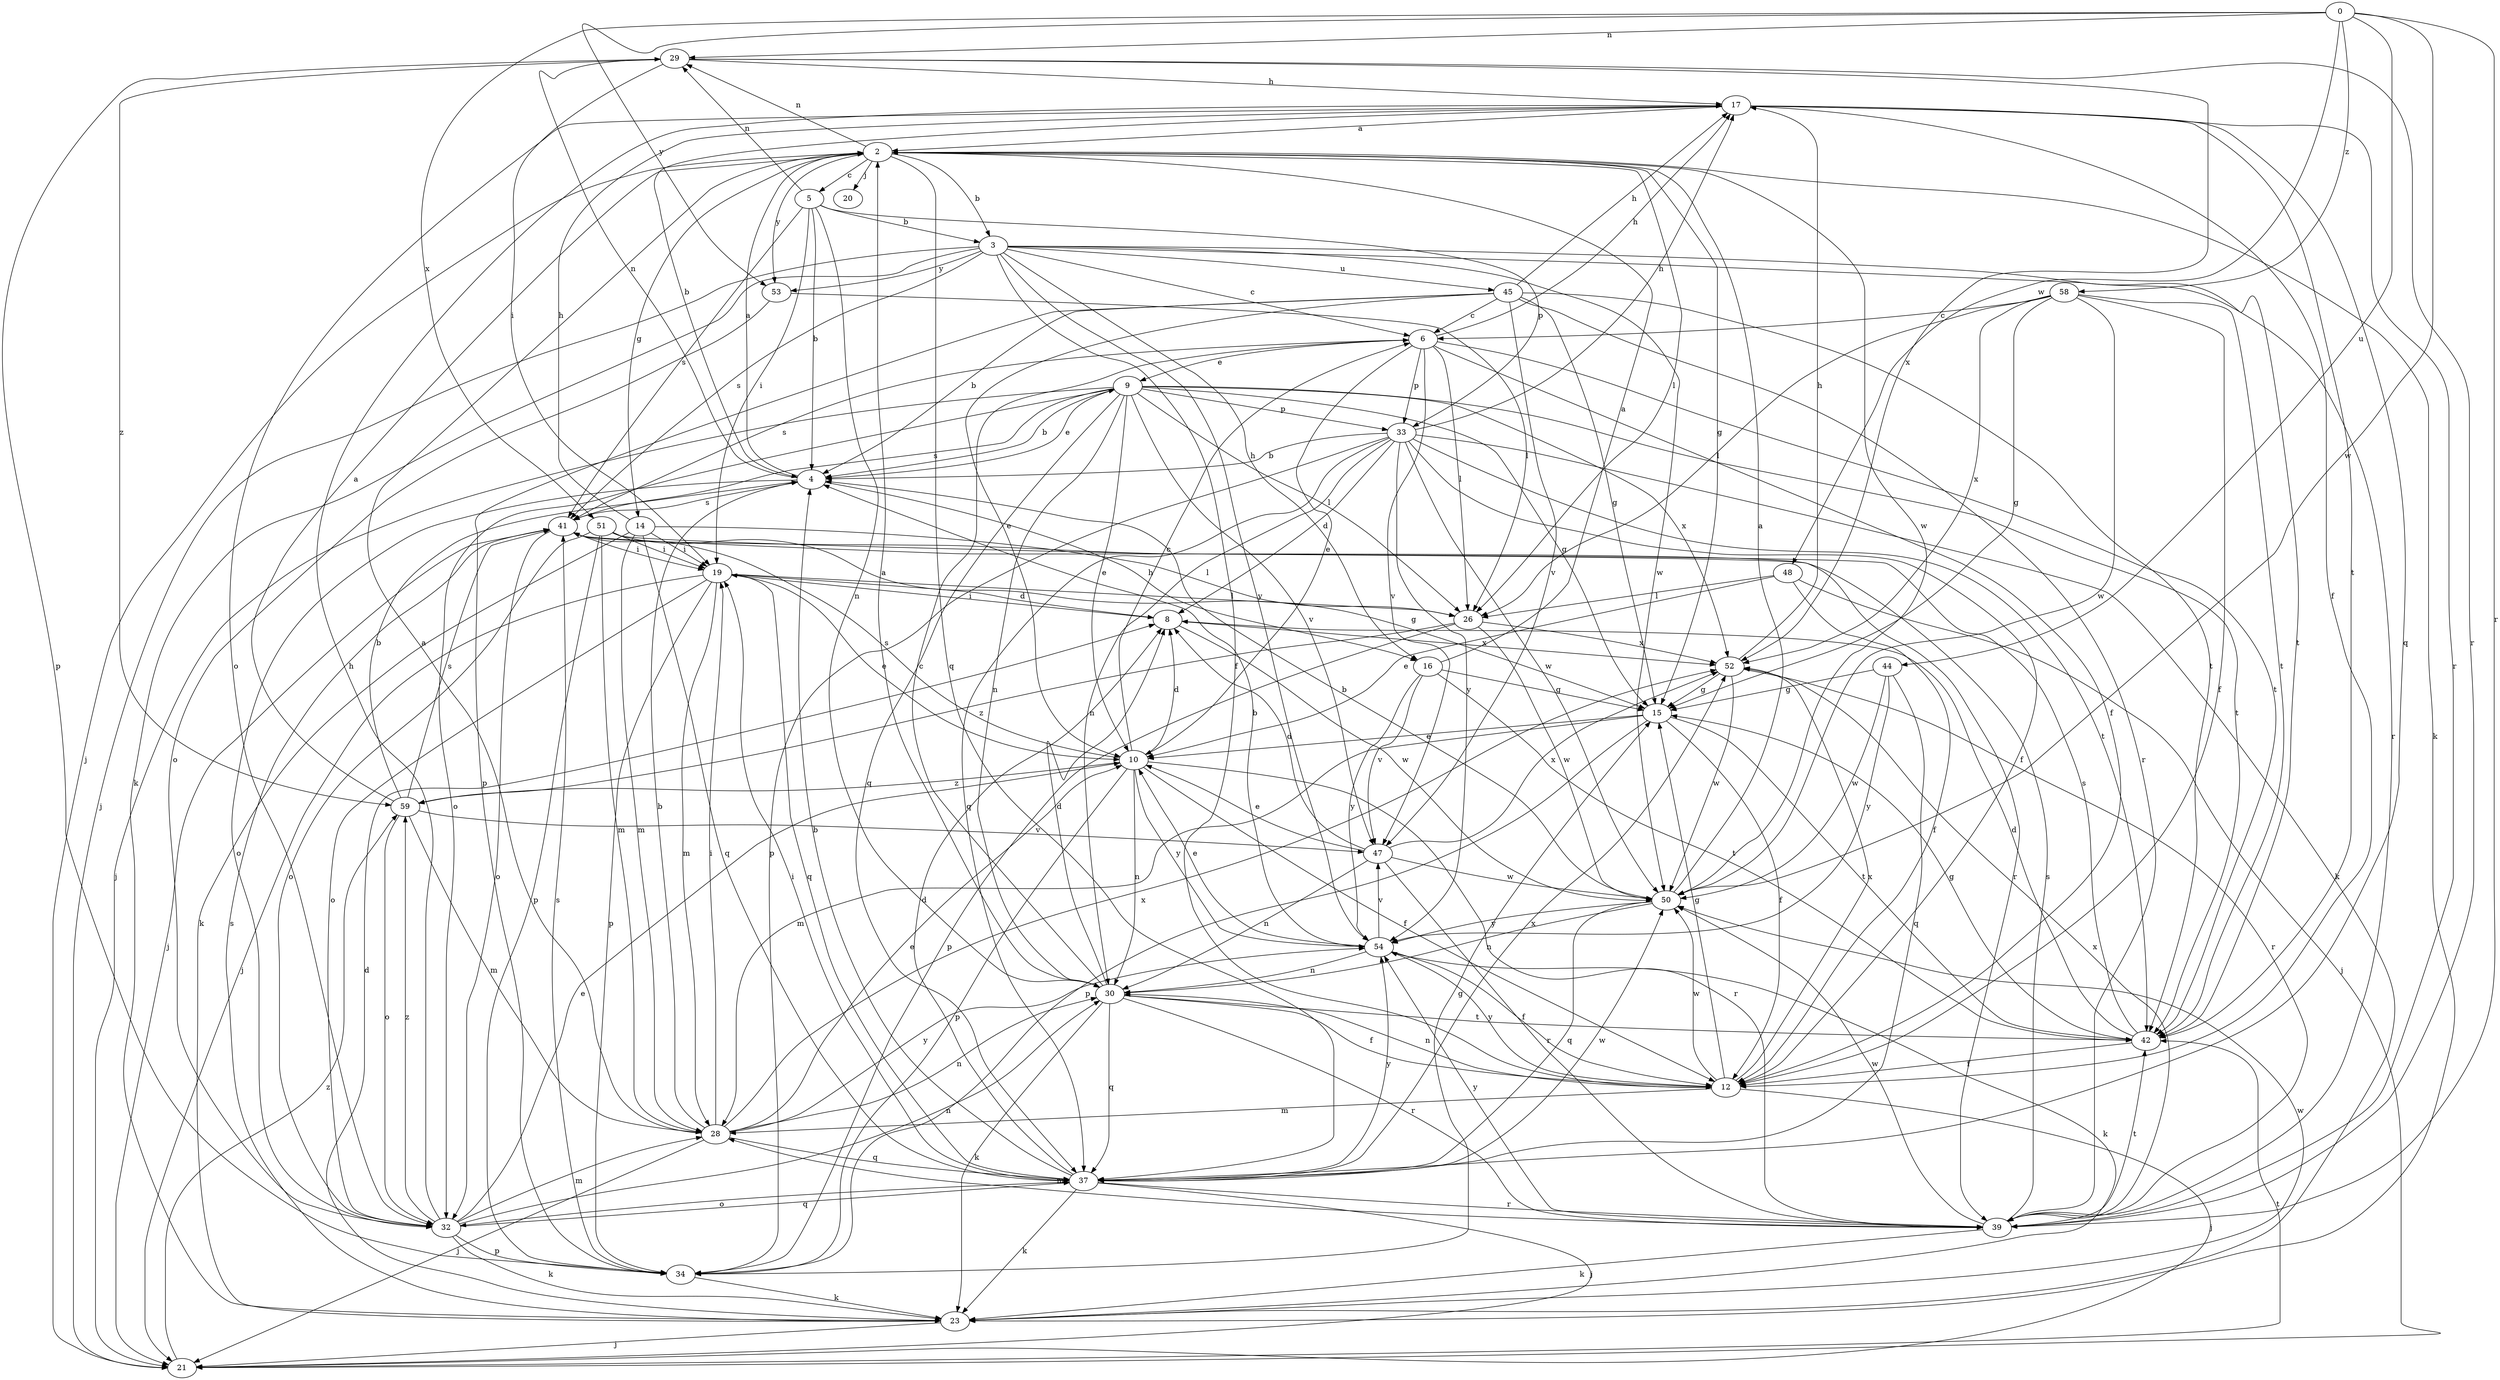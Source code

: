 strict digraph  {
0;
2;
3;
4;
5;
6;
8;
9;
10;
12;
14;
15;
16;
17;
19;
20;
21;
23;
26;
28;
29;
30;
32;
33;
34;
37;
39;
41;
42;
44;
45;
47;
48;
50;
51;
52;
53;
54;
58;
59;
0 -> 29  [label=n];
0 -> 39  [label=r];
0 -> 44  [label=u];
0 -> 48  [label=w];
0 -> 50  [label=w];
0 -> 51  [label=x];
0 -> 53  [label=y];
0 -> 58  [label=z];
2 -> 3  [label=b];
2 -> 5  [label=c];
2 -> 14  [label=g];
2 -> 15  [label=g];
2 -> 20  [label=j];
2 -> 21  [label=j];
2 -> 23  [label=k];
2 -> 26  [label=l];
2 -> 29  [label=n];
2 -> 37  [label=q];
2 -> 50  [label=w];
2 -> 53  [label=y];
3 -> 6  [label=c];
3 -> 12  [label=f];
3 -> 16  [label=h];
3 -> 21  [label=j];
3 -> 23  [label=k];
3 -> 39  [label=r];
3 -> 41  [label=s];
3 -> 42  [label=t];
3 -> 45  [label=u];
3 -> 50  [label=w];
3 -> 53  [label=y];
3 -> 54  [label=y];
4 -> 2  [label=a];
4 -> 9  [label=e];
4 -> 16  [label=h];
4 -> 29  [label=n];
4 -> 32  [label=o];
4 -> 41  [label=s];
5 -> 3  [label=b];
5 -> 4  [label=b];
5 -> 19  [label=i];
5 -> 29  [label=n];
5 -> 30  [label=n];
5 -> 33  [label=p];
5 -> 41  [label=s];
6 -> 9  [label=e];
6 -> 10  [label=e];
6 -> 12  [label=f];
6 -> 17  [label=h];
6 -> 26  [label=l];
6 -> 33  [label=p];
6 -> 41  [label=s];
6 -> 42  [label=t];
6 -> 47  [label=v];
8 -> 19  [label=i];
8 -> 50  [label=w];
8 -> 52  [label=x];
9 -> 4  [label=b];
9 -> 10  [label=e];
9 -> 15  [label=g];
9 -> 21  [label=j];
9 -> 26  [label=l];
9 -> 30  [label=n];
9 -> 32  [label=o];
9 -> 33  [label=p];
9 -> 37  [label=q];
9 -> 41  [label=s];
9 -> 42  [label=t];
9 -> 47  [label=v];
9 -> 52  [label=x];
10 -> 6  [label=c];
10 -> 8  [label=d];
10 -> 12  [label=f];
10 -> 30  [label=n];
10 -> 34  [label=p];
10 -> 39  [label=r];
10 -> 41  [label=s];
10 -> 54  [label=y];
10 -> 59  [label=z];
12 -> 15  [label=g];
12 -> 21  [label=j];
12 -> 28  [label=m];
12 -> 30  [label=n];
12 -> 50  [label=w];
12 -> 52  [label=x];
12 -> 54  [label=y];
14 -> 17  [label=h];
14 -> 19  [label=i];
14 -> 23  [label=k];
14 -> 26  [label=l];
14 -> 28  [label=m];
14 -> 37  [label=q];
15 -> 10  [label=e];
15 -> 12  [label=f];
15 -> 28  [label=m];
15 -> 34  [label=p];
15 -> 42  [label=t];
16 -> 2  [label=a];
16 -> 15  [label=g];
16 -> 42  [label=t];
16 -> 47  [label=v];
16 -> 54  [label=y];
17 -> 2  [label=a];
17 -> 4  [label=b];
17 -> 12  [label=f];
17 -> 32  [label=o];
17 -> 37  [label=q];
17 -> 39  [label=r];
17 -> 42  [label=t];
19 -> 8  [label=d];
19 -> 10  [label=e];
19 -> 21  [label=j];
19 -> 26  [label=l];
19 -> 28  [label=m];
19 -> 32  [label=o];
19 -> 34  [label=p];
19 -> 37  [label=q];
21 -> 42  [label=t];
21 -> 59  [label=z];
23 -> 8  [label=d];
23 -> 21  [label=j];
23 -> 41  [label=s];
23 -> 50  [label=w];
26 -> 34  [label=p];
26 -> 50  [label=w];
26 -> 52  [label=x];
26 -> 59  [label=z];
28 -> 2  [label=a];
28 -> 4  [label=b];
28 -> 10  [label=e];
28 -> 19  [label=i];
28 -> 21  [label=j];
28 -> 30  [label=n];
28 -> 37  [label=q];
28 -> 52  [label=x];
28 -> 54  [label=y];
29 -> 17  [label=h];
29 -> 19  [label=i];
29 -> 34  [label=p];
29 -> 39  [label=r];
29 -> 52  [label=x];
29 -> 59  [label=z];
30 -> 2  [label=a];
30 -> 6  [label=c];
30 -> 8  [label=d];
30 -> 12  [label=f];
30 -> 23  [label=k];
30 -> 37  [label=q];
30 -> 39  [label=r];
30 -> 42  [label=t];
32 -> 10  [label=e];
32 -> 17  [label=h];
32 -> 23  [label=k];
32 -> 28  [label=m];
32 -> 30  [label=n];
32 -> 34  [label=p];
32 -> 37  [label=q];
32 -> 59  [label=z];
33 -> 4  [label=b];
33 -> 8  [label=d];
33 -> 12  [label=f];
33 -> 17  [label=h];
33 -> 23  [label=k];
33 -> 30  [label=n];
33 -> 34  [label=p];
33 -> 37  [label=q];
33 -> 42  [label=t];
33 -> 50  [label=w];
33 -> 54  [label=y];
34 -> 15  [label=g];
34 -> 23  [label=k];
34 -> 41  [label=s];
37 -> 4  [label=b];
37 -> 8  [label=d];
37 -> 19  [label=i];
37 -> 21  [label=j];
37 -> 23  [label=k];
37 -> 32  [label=o];
37 -> 39  [label=r];
37 -> 50  [label=w];
37 -> 52  [label=x];
37 -> 54  [label=y];
39 -> 23  [label=k];
39 -> 28  [label=m];
39 -> 41  [label=s];
39 -> 42  [label=t];
39 -> 50  [label=w];
39 -> 52  [label=x];
39 -> 54  [label=y];
41 -> 19  [label=i];
41 -> 21  [label=j];
41 -> 32  [label=o];
42 -> 8  [label=d];
42 -> 12  [label=f];
42 -> 15  [label=g];
42 -> 41  [label=s];
44 -> 15  [label=g];
44 -> 37  [label=q];
44 -> 50  [label=w];
44 -> 54  [label=y];
45 -> 4  [label=b];
45 -> 6  [label=c];
45 -> 10  [label=e];
45 -> 15  [label=g];
45 -> 17  [label=h];
45 -> 34  [label=p];
45 -> 39  [label=r];
45 -> 42  [label=t];
45 -> 47  [label=v];
47 -> 8  [label=d];
47 -> 10  [label=e];
47 -> 30  [label=n];
47 -> 39  [label=r];
47 -> 50  [label=w];
47 -> 52  [label=x];
48 -> 10  [label=e];
48 -> 12  [label=f];
48 -> 21  [label=j];
48 -> 26  [label=l];
50 -> 2  [label=a];
50 -> 4  [label=b];
50 -> 30  [label=n];
50 -> 37  [label=q];
50 -> 54  [label=y];
51 -> 15  [label=g];
51 -> 19  [label=i];
51 -> 28  [label=m];
51 -> 32  [label=o];
51 -> 34  [label=p];
51 -> 39  [label=r];
52 -> 15  [label=g];
52 -> 17  [label=h];
52 -> 39  [label=r];
52 -> 50  [label=w];
53 -> 26  [label=l];
53 -> 32  [label=o];
54 -> 4  [label=b];
54 -> 10  [label=e];
54 -> 12  [label=f];
54 -> 23  [label=k];
54 -> 30  [label=n];
54 -> 47  [label=v];
58 -> 6  [label=c];
58 -> 12  [label=f];
58 -> 15  [label=g];
58 -> 26  [label=l];
58 -> 42  [label=t];
58 -> 50  [label=w];
58 -> 52  [label=x];
59 -> 2  [label=a];
59 -> 4  [label=b];
59 -> 28  [label=m];
59 -> 32  [label=o];
59 -> 41  [label=s];
59 -> 47  [label=v];
}

